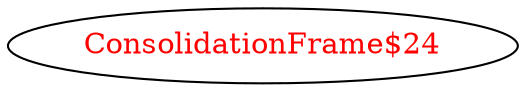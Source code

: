 digraph dependencyGraph {
 concentrate=true;
 ranksep="2.0";
 rankdir="LR"; 
 splines="ortho";
"ConsolidationFrame$24" [fontcolor="red"];
}